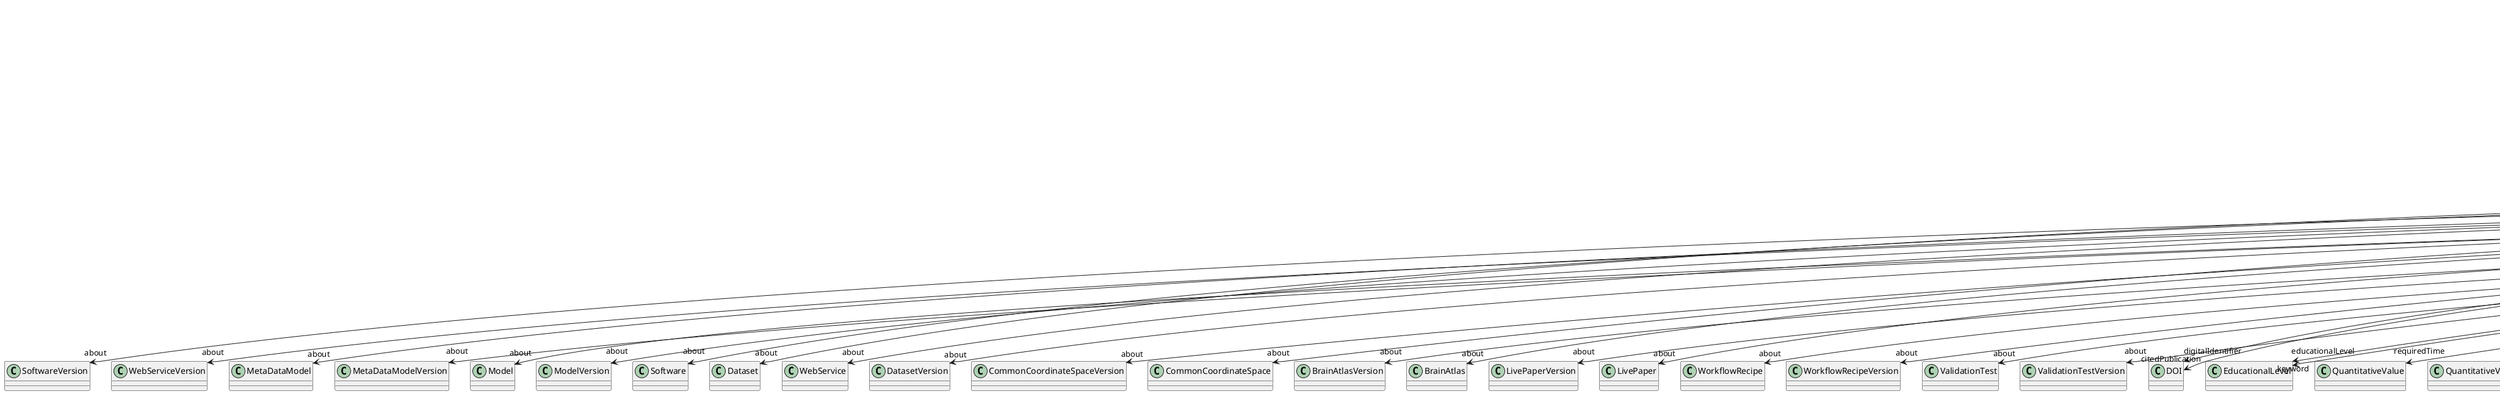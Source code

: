 @startuml
class LearningResource {
+about
+digitalIdentifier
+educationalLevel
+learningOutcome
+order
+prerequisite
+requiredTime
+topic
+type
+abstract
+author
+citedPublication
+copyright
+creationDate
+custodian
+editor
+funding
+IRI
+keyword
+license
+modificationDate
+name
+publicationDate
+publisher
+versionIdentifier

}
LearningResource -d-> "about" SoftwareVersion
LearningResource -d-> "about" WebServiceVersion
LearningResource -d-> "about" MetaDataModel
LearningResource -d-> "about" MetaDataModelVersion
LearningResource -d-> "about" Model
LearningResource -d-> "about" ModelVersion
LearningResource -d-> "about" Software
LearningResource -d-> "about" Dataset
LearningResource -d-> "about" WebService
LearningResource -d-> "about" DatasetVersion
LearningResource -d-> "about" CommonCoordinateSpaceVersion
LearningResource -d-> "about" CommonCoordinateSpace
LearningResource -d-> "about" BrainAtlasVersion
LearningResource -d-> "about" BrainAtlas
LearningResource -d-> "about" LivePaperVersion
LearningResource -d-> "about" LivePaper
LearningResource -d-> "about" WorkflowRecipe
LearningResource -d-> "about" WorkflowRecipeVersion
LearningResource -d-> "about" ValidationTest
LearningResource -d-> "about" ValidationTestVersion
LearningResource -d-> "digitalIdentifier" DOI
LearningResource -d-> "educationalLevel" EducationalLevel
LearningResource -d-> "requiredTime" QuantitativeValue
LearningResource -d-> "requiredTime" QuantitativeValueRange
LearningResource -d-> "type" LearningResourceType
LearningResource -d-> "author" Person
LearningResource -d-> "author" Consortium
LearningResource -d-> "author" Organization
LearningResource -d-> "citedPublication" DOI
LearningResource -d-> "citedPublication" ISBN
LearningResource -d-> "copyright" Copyright
LearningResource -d-> "custodian" Person
LearningResource -d-> "custodian" Consortium
LearningResource -d-> "custodian" Organization
LearningResource -d-> "editor" Person
LearningResource -d-> "funding" Funding
LearningResource -d-> "keyword" MolecularEntity
LearningResource -d-> "keyword" MetaDataModelType
LearningResource -d-> "keyword" BiologicalProcess
LearningResource -d-> "keyword" OrganismSubstance
LearningResource -d-> "keyword" AnatomicalAxesOrientation
LearningResource -d-> "keyword" PatchClampVariation
LearningResource -d-> "keyword" FileBundleGrouping
LearningResource -d-> "keyword" ElectricalStimulusType
LearningResource -d-> "keyword" UBERONParcellation
LearningResource -d-> "keyword" Handedness
LearningResource -d-> "keyword" OlfactoryStimulusType
LearningResource -d-> "keyword" StimulationApproach
LearningResource -d-> "keyword" DiseaseModel
LearningResource -d-> "keyword" OperatingDevice
LearningResource -d-> "keyword" Colormap
LearningResource -d-> "keyword" Disease
LearningResource -d-> "keyword" AnnotationCriteriaType
LearningResource -d-> "keyword" ChemicalMixtureType
LearningResource -d-> "keyword" GustatoryStimulusType
LearningResource -d-> "keyword" EthicsAssessment
LearningResource -d-> "keyword" ExperimentalApproach
LearningResource -d-> "keyword" OperatingSystem
LearningResource -d-> "keyword" SemanticDataType
LearningResource -d-> "keyword" AuditoryStimulusType
LearningResource -d-> "keyword" MeasuredQuantity
LearningResource -d-> "keyword" UnitOfMeasurement
LearningResource -d-> "keyword" OpticalStimulusType
LearningResource -d-> "keyword" CellCultureType
LearningResource -d-> "keyword" DataType
LearningResource -d-> "keyword" ProductAccessibility
LearningResource -d-> "keyword" BreedingType
LearningResource -d-> "keyword" TactileStimulusType
LearningResource -d-> "keyword" BiologicalOrder
LearningResource -d-> "keyword" ModelScope
LearningResource -d-> "keyword" AgeCategory
LearningResource -d-> "keyword" OrganismSystem
LearningResource -d-> "keyword" AnnotationType
LearningResource -d-> "keyword" Laterality
LearningResource -d-> "keyword" BiologicalSex
LearningResource -d-> "keyword" SoftwareFeature
LearningResource -d-> "keyword" PreparationType
LearningResource -d-> "keyword" VisualStimulusType
LearningResource -d-> "keyword" LearningResourceType
LearningResource -d-> "keyword" DeviceType
LearningResource -d-> "keyword" ProgrammingLanguage
LearningResource -d-> "keyword" DifferenceMeasure
LearningResource -d-> "keyword" CellType
LearningResource -d-> "keyword" SetupType
LearningResource -d-> "keyword" TissueSampleAttribute
LearningResource -d-> "keyword" SoftwareApplicationCategory
LearningResource -d-> "keyword" TypeOfUncertainty
LearningResource -d-> "keyword" AnalysisTechnique
LearningResource -d-> "keyword" SubjectAttribute
LearningResource -d-> "keyword" EducationalLevel
LearningResource -d-> "keyword" Terminology
LearningResource -d-> "keyword" Service
LearningResource -d-> "keyword" CranialWindowReinforcementType
LearningResource -d-> "keyword" FileRepositoryType
LearningResource -d-> "keyword" StimulationTechnique
LearningResource -d-> "keyword" Organ
LearningResource -d-> "keyword" AnatomicalPlane
LearningResource -d-> "keyword" AtlasType
LearningResource -d-> "keyword" QualitativeOverlap
LearningResource -d-> "keyword" ActionStatusType
LearningResource -d-> "keyword" Language
LearningResource -d-> "keyword" Technique
LearningResource -d-> "keyword" CranialWindowConstructionType
LearningResource -d-> "keyword" FileUsageRole
LearningResource -d-> "keyword" MeasuredSignalType
LearningResource -d-> "keyword" AnatomicalIdentificationType
LearningResource -d-> "keyword" TissueSampleType
LearningResource -d-> "keyword" Species
LearningResource -d-> "keyword" ModelAbstractionLevel
LearningResource -d-> "keyword" GeneticStrainType
LearningResource -d-> "keyword" TermSuggestion
LearningResource -d-> "keyword" SubcellularEntity
LearningResource -d-> "keyword" ContributionType
LearningResource -d-> "keyword" CriteriaQualityType
LearningResource -d-> "license" License
LearningResource -d-> "publisher" Person
LearningResource -d-> "publisher" Consortium
LearningResource -d-> "publisher" Organization

@enduml